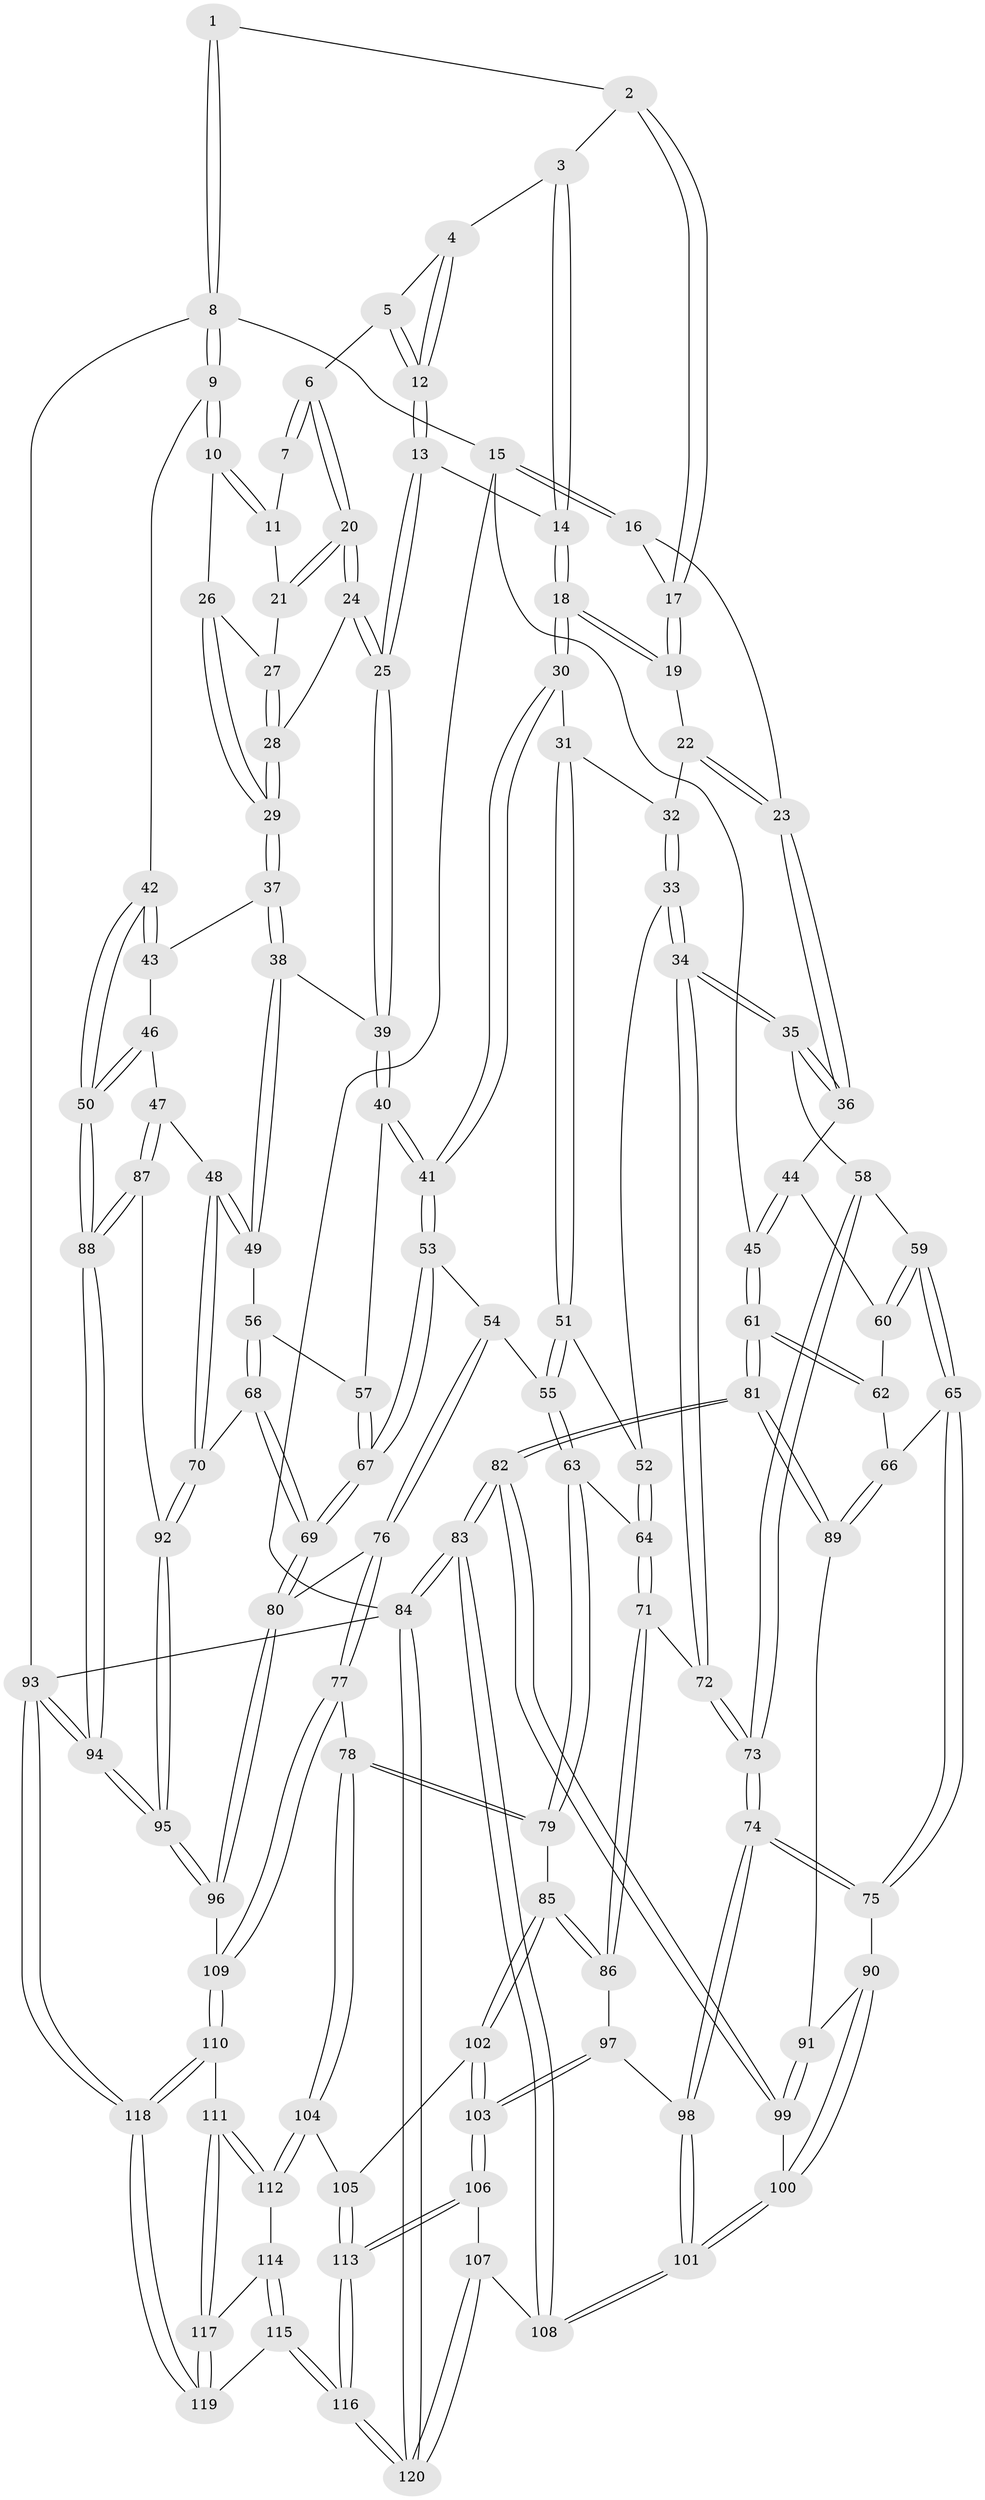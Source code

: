 // coarse degree distribution, {2: 0.046511627906976744, 3: 0.7790697674418605, 4: 0.10465116279069768, 5: 0.03488372093023256, 6: 0.03488372093023256}
// Generated by graph-tools (version 1.1) at 2025/54/03/04/25 22:54:16]
// undirected, 120 vertices, 297 edges
graph export_dot {
  node [color=gray90,style=filled];
  1 [pos="+0.8771829242886627+0"];
  2 [pos="+0.43849074508181607+0"];
  3 [pos="+0.5378566316683469+0"];
  4 [pos="+0.6112763716407162+0.04501424724991361"];
  5 [pos="+0.6789620985595052+0.08085959691971092"];
  6 [pos="+0.6867403133245865+0.0837328207379624"];
  7 [pos="+0.8672665990321407+0"];
  8 [pos="+1+0"];
  9 [pos="+1+0.13561430497349475"];
  10 [pos="+1+0.14818853502682106"];
  11 [pos="+0.8532442066846506+0.034426046033242175"];
  12 [pos="+0.5921411905710555+0.19261767474583025"];
  13 [pos="+0.5859175975379403+0.21657481072589943"];
  14 [pos="+0.5515600621442331+0.22898960181820824"];
  15 [pos="+0+0"];
  16 [pos="+0.18691712278234618+0"];
  17 [pos="+0.38447606289050384+0"];
  18 [pos="+0.5417569534282951+0.23551308307535734"];
  19 [pos="+0.3754902696246704+0.09060160561314484"];
  20 [pos="+0.7657845727631284+0.16436360630792987"];
  21 [pos="+0.8351528011286998+0.10868276704877843"];
  22 [pos="+0.33274651413886824+0.16558190996795524"];
  23 [pos="+0.20079926629991943+0.2627591725013487"];
  24 [pos="+0.7545996083301261+0.201608076930519"];
  25 [pos="+0.7373936199577242+0.22466084090948818"];
  26 [pos="+0.9711316041324096+0.17828722829171223"];
  27 [pos="+0.95295793782486+0.17324720647965697"];
  28 [pos="+0.8633577637056117+0.2512894561635712"];
  29 [pos="+0.9157151511892373+0.31439404300924484"];
  30 [pos="+0.5254911754884813+0.2842574281336713"];
  31 [pos="+0.4880864824963429+0.3219506386802639"];
  32 [pos="+0.363130280737801+0.21319347413766648"];
  33 [pos="+0.3796795474267173+0.3937219851647958"];
  34 [pos="+0.35940004244616+0.40722269054690763"];
  35 [pos="+0.2423814571541222+0.3758928913430817"];
  36 [pos="+0.18964204130906065+0.2754145019652001"];
  37 [pos="+0.9185267215503392+0.33143630559201676"];
  38 [pos="+0.9145458035104352+0.3339154748934067"];
  39 [pos="+0.7413166879694768+0.3253117194386197"];
  40 [pos="+0.7336387949604557+0.3470704406639299"];
  41 [pos="+0.6790086509901064+0.38615961395838616"];
  42 [pos="+1+0.25803567183843346"];
  43 [pos="+0.9291498342555656+0.3352142400766019"];
  44 [pos="+0.18840095885074923+0.2751461346813921"];
  45 [pos="+0+0.0840224139136476"];
  46 [pos="+0.9527231126824365+0.381166842355685"];
  47 [pos="+0.9628871585323965+0.4799498856502904"];
  48 [pos="+0.9354964010376349+0.4905491488373074"];
  49 [pos="+0.8736896235871022+0.40780002273920757"];
  50 [pos="+1+0.47084968839464614"];
  51 [pos="+0.4733808553880072+0.34918223010576355"];
  52 [pos="+0.46467414892386943+0.35533068764120496"];
  53 [pos="+0.6669228773922395+0.41304518667849655"];
  54 [pos="+0.6215429820069119+0.45101099422425495"];
  55 [pos="+0.5895497922645511+0.4558188495274861"];
  56 [pos="+0.8113196255610684+0.42734608274919855"];
  57 [pos="+0.7997018470389724+0.4188169415098061"];
  58 [pos="+0.23801169084371515+0.3837411109570139"];
  59 [pos="+0.20692591810913752+0.40876497323342503"];
  60 [pos="+0.05309882500283064+0.415995766913791"];
  61 [pos="+0+0.36144788235951847"];
  62 [pos="+0.04789014629677975+0.42062094294261126"];
  63 [pos="+0.5582031108365433+0.49277668415385906"];
  64 [pos="+0.5049986603813468+0.5006240747673656"];
  65 [pos="+0.12091783952654393+0.4834504663986496"];
  66 [pos="+0.1006673611217549+0.48861200414723427"];
  67 [pos="+0.7276040384262141+0.49487394891302533"];
  68 [pos="+0.8279957392131455+0.5419227745855306"];
  69 [pos="+0.7653758492109449+0.5947836367693042"];
  70 [pos="+0.8970202220406713+0.5337630936947954"];
  71 [pos="+0.4262134616700847+0.5547135821022838"];
  72 [pos="+0.379092420000774+0.48364353795693793"];
  73 [pos="+0.2339456652385802+0.5926094085946124"];
  74 [pos="+0.2319128533972053+0.5981132431153492"];
  75 [pos="+0.21393543098721737+0.5960593411291346"];
  76 [pos="+0.6877513667025836+0.6462387042679858"];
  77 [pos="+0.6783778526498172+0.6564162291457428"];
  78 [pos="+0.6546852615272082+0.670368019116115"];
  79 [pos="+0.5654600057505947+0.53767166360056"];
  80 [pos="+0.7602090226692874+0.6041424560199683"];
  81 [pos="+0+0.5529515408152745"];
  82 [pos="+0+0.819319433258977"];
  83 [pos="+0+1"];
  84 [pos="+0+1"];
  85 [pos="+0.43908259989619935+0.6174628162962362"];
  86 [pos="+0.4316884328694888+0.6082602774505822"];
  87 [pos="+1+0.48980214889389095"];
  88 [pos="+1+0.500156952170755"];
  89 [pos="+0.045714693710341356+0.5629041772789349"];
  90 [pos="+0.17080144680209755+0.6063051696067955"];
  91 [pos="+0.0805404135260226+0.601377874706994"];
  92 [pos="+0.93359899516399+0.587871683426701"];
  93 [pos="+1+1"];
  94 [pos="+1+0.8521884424298918"];
  95 [pos="+1+0.7770448932486059"];
  96 [pos="+0.9975746515582409+0.7754394952622815"];
  97 [pos="+0.26784687034571864+0.6373754315903432"];
  98 [pos="+0.25749143897253435+0.635816501647028"];
  99 [pos="+0.07215187841400675+0.734098974971451"];
  100 [pos="+0.11429756559917242+0.7503657059363424"];
  101 [pos="+0.1931229945042039+0.8009177711316009"];
  102 [pos="+0.48023515992430016+0.6869363126029623"];
  103 [pos="+0.3704866858564901+0.7625994614455143"];
  104 [pos="+0.6271492926727008+0.697354241240148"];
  105 [pos="+0.5154003520865432+0.703201779246908"];
  106 [pos="+0.3595594981941185+0.7793214787809187"];
  107 [pos="+0.23057841776233404+0.8578348451743684"];
  108 [pos="+0.20931838613914386+0.8376829176887494"];
  109 [pos="+0.8554862237269325+0.8202696476853152"];
  110 [pos="+0.7915530625377948+0.8745168802130934"];
  111 [pos="+0.7896538687329169+0.8746931318324334"];
  112 [pos="+0.636289239070969+0.7332865763401477"];
  113 [pos="+0.47929191920448627+0.9170628158050101"];
  114 [pos="+0.6335209224294123+0.7630878341627118"];
  115 [pos="+0.5119341027626324+1"];
  116 [pos="+0.5082685599782255+1"];
  117 [pos="+0.7051304197010392+0.9246201484696908"];
  118 [pos="+0.9909632449205935+1"];
  119 [pos="+0.5145018973369953+1"];
  120 [pos="+0.3234329152563106+1"];
  1 -- 2;
  1 -- 8;
  1 -- 8;
  2 -- 3;
  2 -- 17;
  2 -- 17;
  3 -- 4;
  3 -- 14;
  3 -- 14;
  4 -- 5;
  4 -- 12;
  4 -- 12;
  5 -- 6;
  5 -- 12;
  5 -- 12;
  6 -- 7;
  6 -- 7;
  6 -- 20;
  6 -- 20;
  7 -- 11;
  8 -- 9;
  8 -- 9;
  8 -- 15;
  8 -- 93;
  9 -- 10;
  9 -- 10;
  9 -- 42;
  10 -- 11;
  10 -- 11;
  10 -- 26;
  11 -- 21;
  12 -- 13;
  12 -- 13;
  13 -- 14;
  13 -- 25;
  13 -- 25;
  14 -- 18;
  14 -- 18;
  15 -- 16;
  15 -- 16;
  15 -- 45;
  15 -- 84;
  16 -- 17;
  16 -- 23;
  17 -- 19;
  17 -- 19;
  18 -- 19;
  18 -- 19;
  18 -- 30;
  18 -- 30;
  19 -- 22;
  20 -- 21;
  20 -- 21;
  20 -- 24;
  20 -- 24;
  21 -- 27;
  22 -- 23;
  22 -- 23;
  22 -- 32;
  23 -- 36;
  23 -- 36;
  24 -- 25;
  24 -- 25;
  24 -- 28;
  25 -- 39;
  25 -- 39;
  26 -- 27;
  26 -- 29;
  26 -- 29;
  27 -- 28;
  27 -- 28;
  28 -- 29;
  28 -- 29;
  29 -- 37;
  29 -- 37;
  30 -- 31;
  30 -- 41;
  30 -- 41;
  31 -- 32;
  31 -- 51;
  31 -- 51;
  32 -- 33;
  32 -- 33;
  33 -- 34;
  33 -- 34;
  33 -- 52;
  34 -- 35;
  34 -- 35;
  34 -- 72;
  34 -- 72;
  35 -- 36;
  35 -- 36;
  35 -- 58;
  36 -- 44;
  37 -- 38;
  37 -- 38;
  37 -- 43;
  38 -- 39;
  38 -- 49;
  38 -- 49;
  39 -- 40;
  39 -- 40;
  40 -- 41;
  40 -- 41;
  40 -- 57;
  41 -- 53;
  41 -- 53;
  42 -- 43;
  42 -- 43;
  42 -- 50;
  42 -- 50;
  43 -- 46;
  44 -- 45;
  44 -- 45;
  44 -- 60;
  45 -- 61;
  45 -- 61;
  46 -- 47;
  46 -- 50;
  46 -- 50;
  47 -- 48;
  47 -- 87;
  47 -- 87;
  48 -- 49;
  48 -- 49;
  48 -- 70;
  48 -- 70;
  49 -- 56;
  50 -- 88;
  50 -- 88;
  51 -- 52;
  51 -- 55;
  51 -- 55;
  52 -- 64;
  52 -- 64;
  53 -- 54;
  53 -- 67;
  53 -- 67;
  54 -- 55;
  54 -- 76;
  54 -- 76;
  55 -- 63;
  55 -- 63;
  56 -- 57;
  56 -- 68;
  56 -- 68;
  57 -- 67;
  57 -- 67;
  58 -- 59;
  58 -- 73;
  58 -- 73;
  59 -- 60;
  59 -- 60;
  59 -- 65;
  59 -- 65;
  60 -- 62;
  61 -- 62;
  61 -- 62;
  61 -- 81;
  61 -- 81;
  62 -- 66;
  63 -- 64;
  63 -- 79;
  63 -- 79;
  64 -- 71;
  64 -- 71;
  65 -- 66;
  65 -- 75;
  65 -- 75;
  66 -- 89;
  66 -- 89;
  67 -- 69;
  67 -- 69;
  68 -- 69;
  68 -- 69;
  68 -- 70;
  69 -- 80;
  69 -- 80;
  70 -- 92;
  70 -- 92;
  71 -- 72;
  71 -- 86;
  71 -- 86;
  72 -- 73;
  72 -- 73;
  73 -- 74;
  73 -- 74;
  74 -- 75;
  74 -- 75;
  74 -- 98;
  74 -- 98;
  75 -- 90;
  76 -- 77;
  76 -- 77;
  76 -- 80;
  77 -- 78;
  77 -- 109;
  77 -- 109;
  78 -- 79;
  78 -- 79;
  78 -- 104;
  78 -- 104;
  79 -- 85;
  80 -- 96;
  80 -- 96;
  81 -- 82;
  81 -- 82;
  81 -- 89;
  81 -- 89;
  82 -- 83;
  82 -- 83;
  82 -- 99;
  82 -- 99;
  83 -- 84;
  83 -- 84;
  83 -- 108;
  83 -- 108;
  84 -- 120;
  84 -- 120;
  84 -- 93;
  85 -- 86;
  85 -- 86;
  85 -- 102;
  85 -- 102;
  86 -- 97;
  87 -- 88;
  87 -- 88;
  87 -- 92;
  88 -- 94;
  88 -- 94;
  89 -- 91;
  90 -- 91;
  90 -- 100;
  90 -- 100;
  91 -- 99;
  91 -- 99;
  92 -- 95;
  92 -- 95;
  93 -- 94;
  93 -- 94;
  93 -- 118;
  93 -- 118;
  94 -- 95;
  94 -- 95;
  95 -- 96;
  95 -- 96;
  96 -- 109;
  97 -- 98;
  97 -- 103;
  97 -- 103;
  98 -- 101;
  98 -- 101;
  99 -- 100;
  100 -- 101;
  100 -- 101;
  101 -- 108;
  101 -- 108;
  102 -- 103;
  102 -- 103;
  102 -- 105;
  103 -- 106;
  103 -- 106;
  104 -- 105;
  104 -- 112;
  104 -- 112;
  105 -- 113;
  105 -- 113;
  106 -- 107;
  106 -- 113;
  106 -- 113;
  107 -- 108;
  107 -- 120;
  107 -- 120;
  109 -- 110;
  109 -- 110;
  110 -- 111;
  110 -- 118;
  110 -- 118;
  111 -- 112;
  111 -- 112;
  111 -- 117;
  111 -- 117;
  112 -- 114;
  113 -- 116;
  113 -- 116;
  114 -- 115;
  114 -- 115;
  114 -- 117;
  115 -- 116;
  115 -- 116;
  115 -- 119;
  116 -- 120;
  116 -- 120;
  117 -- 119;
  117 -- 119;
  118 -- 119;
  118 -- 119;
}
